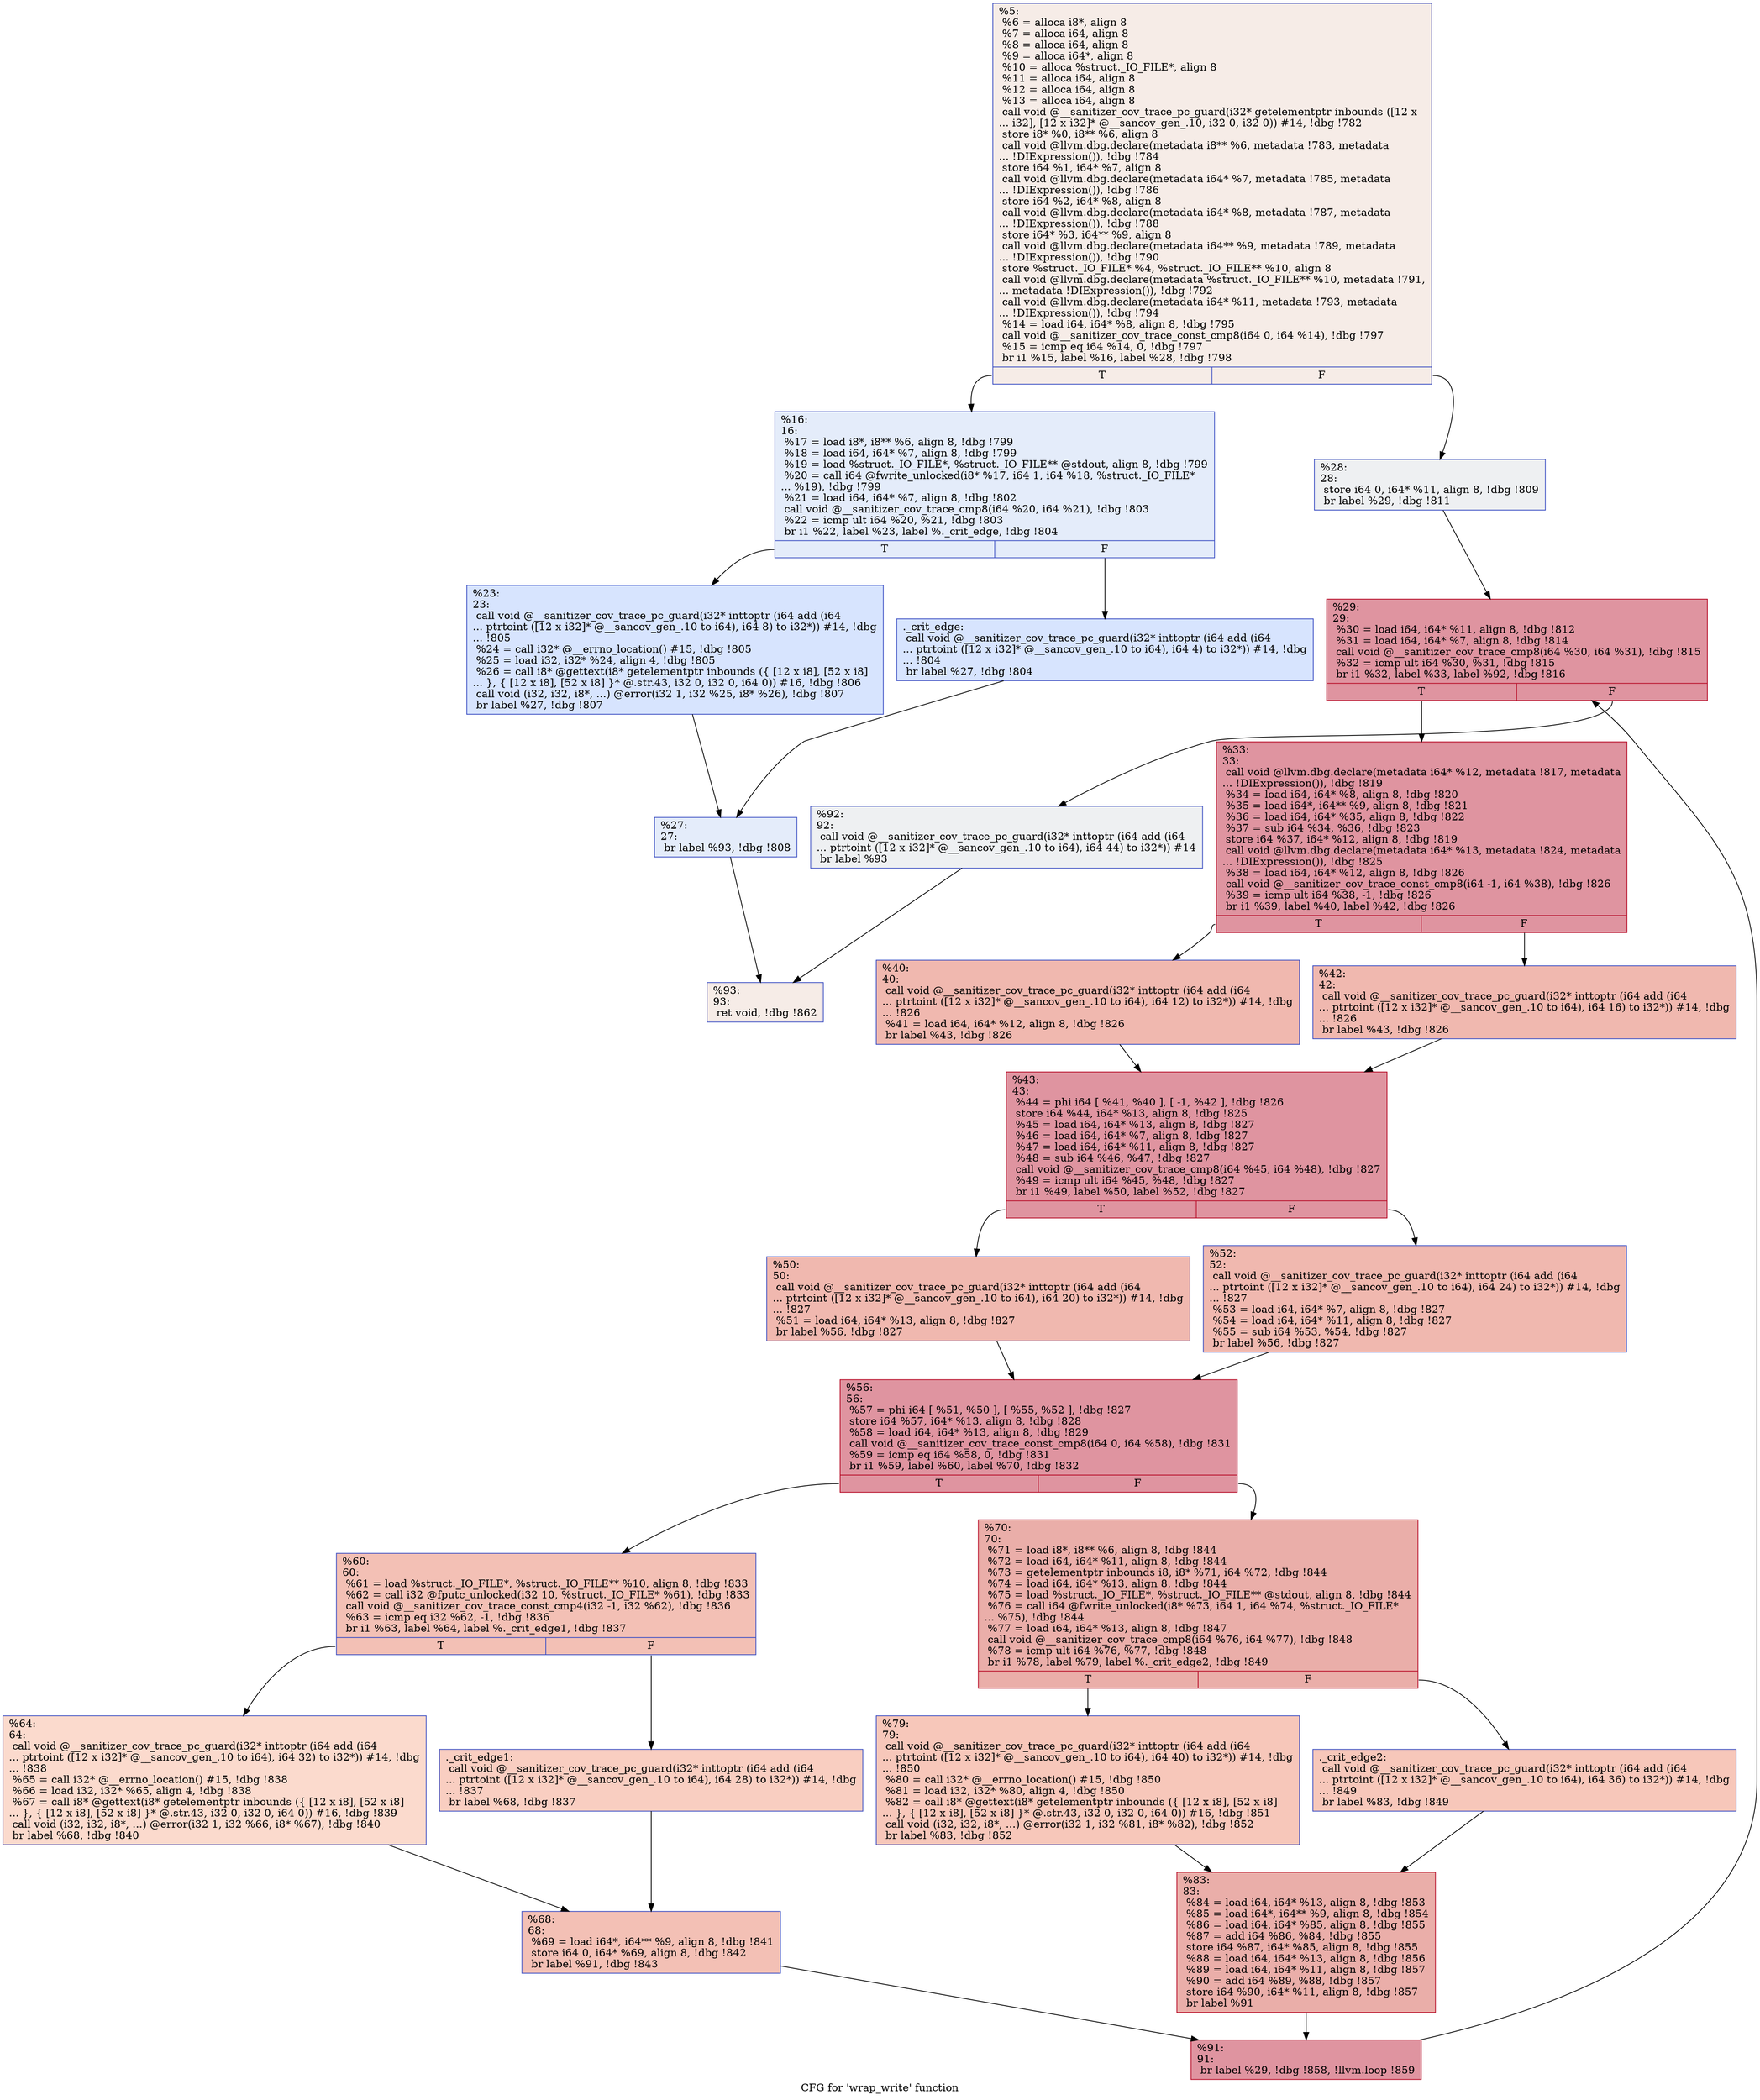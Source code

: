 digraph "CFG for 'wrap_write' function" {
	label="CFG for 'wrap_write' function";

	Node0x555ee4ec29f0 [shape=record,color="#3d50c3ff", style=filled, fillcolor="#ead5c970",label="{%5:\l  %6 = alloca i8*, align 8\l  %7 = alloca i64, align 8\l  %8 = alloca i64, align 8\l  %9 = alloca i64*, align 8\l  %10 = alloca %struct._IO_FILE*, align 8\l  %11 = alloca i64, align 8\l  %12 = alloca i64, align 8\l  %13 = alloca i64, align 8\l  call void @__sanitizer_cov_trace_pc_guard(i32* getelementptr inbounds ([12 x\l... i32], [12 x i32]* @__sancov_gen_.10, i32 0, i32 0)) #14, !dbg !782\l  store i8* %0, i8** %6, align 8\l  call void @llvm.dbg.declare(metadata i8** %6, metadata !783, metadata\l... !DIExpression()), !dbg !784\l  store i64 %1, i64* %7, align 8\l  call void @llvm.dbg.declare(metadata i64* %7, metadata !785, metadata\l... !DIExpression()), !dbg !786\l  store i64 %2, i64* %8, align 8\l  call void @llvm.dbg.declare(metadata i64* %8, metadata !787, metadata\l... !DIExpression()), !dbg !788\l  store i64* %3, i64** %9, align 8\l  call void @llvm.dbg.declare(metadata i64** %9, metadata !789, metadata\l... !DIExpression()), !dbg !790\l  store %struct._IO_FILE* %4, %struct._IO_FILE** %10, align 8\l  call void @llvm.dbg.declare(metadata %struct._IO_FILE** %10, metadata !791,\l... metadata !DIExpression()), !dbg !792\l  call void @llvm.dbg.declare(metadata i64* %11, metadata !793, metadata\l... !DIExpression()), !dbg !794\l  %14 = load i64, i64* %8, align 8, !dbg !795\l  call void @__sanitizer_cov_trace_const_cmp8(i64 0, i64 %14), !dbg !797\l  %15 = icmp eq i64 %14, 0, !dbg !797\l  br i1 %15, label %16, label %28, !dbg !798\l|{<s0>T|<s1>F}}"];
	Node0x555ee4ec29f0:s0 -> Node0x555ee4ec2e30;
	Node0x555ee4ec29f0:s1 -> Node0x555ee4ec2f70;
	Node0x555ee4ec2e30 [shape=record,color="#3d50c3ff", style=filled, fillcolor="#c1d4f470",label="{%16:\l16:                                               \l  %17 = load i8*, i8** %6, align 8, !dbg !799\l  %18 = load i64, i64* %7, align 8, !dbg !799\l  %19 = load %struct._IO_FILE*, %struct._IO_FILE** @stdout, align 8, !dbg !799\l  %20 = call i64 @fwrite_unlocked(i8* %17, i64 1, i64 %18, %struct._IO_FILE*\l... %19), !dbg !799\l  %21 = load i64, i64* %7, align 8, !dbg !802\l  call void @__sanitizer_cov_trace_cmp8(i64 %20, i64 %21), !dbg !803\l  %22 = icmp ult i64 %20, %21, !dbg !803\l  br i1 %22, label %23, label %._crit_edge, !dbg !804\l|{<s0>T|<s1>F}}"];
	Node0x555ee4ec2e30:s0 -> Node0x555ee4ec2ed0;
	Node0x555ee4ec2e30:s1 -> Node0x555ee4ec2e80;
	Node0x555ee4ec2e80 [shape=record,color="#3d50c3ff", style=filled, fillcolor="#a5c3fe70",label="{._crit_edge:                                      \l  call void @__sanitizer_cov_trace_pc_guard(i32* inttoptr (i64 add (i64\l... ptrtoint ([12 x i32]* @__sancov_gen_.10 to i64), i64 4) to i32*)) #14, !dbg\l... !804\l  br label %27, !dbg !804\l}"];
	Node0x555ee4ec2e80 -> Node0x555ee4ec2f20;
	Node0x555ee4ec2ed0 [shape=record,color="#3d50c3ff", style=filled, fillcolor="#a5c3fe70",label="{%23:\l23:                                               \l  call void @__sanitizer_cov_trace_pc_guard(i32* inttoptr (i64 add (i64\l... ptrtoint ([12 x i32]* @__sancov_gen_.10 to i64), i64 8) to i32*)) #14, !dbg\l... !805\l  %24 = call i32* @__errno_location() #15, !dbg !805\l  %25 = load i32, i32* %24, align 4, !dbg !805\l  %26 = call i8* @gettext(i8* getelementptr inbounds (\{ [12 x i8], [52 x i8]\l... \}, \{ [12 x i8], [52 x i8] \}* @.str.43, i32 0, i32 0, i64 0)) #16, !dbg !806\l  call void (i32, i32, i8*, ...) @error(i32 1, i32 %25, i8* %26), !dbg !807\l  br label %27, !dbg !807\l}"];
	Node0x555ee4ec2ed0 -> Node0x555ee4ec2f20;
	Node0x555ee4ec2f20 [shape=record,color="#3d50c3ff", style=filled, fillcolor="#c1d4f470",label="{%27:\l27:                                               \l  br label %93, !dbg !808\l}"];
	Node0x555ee4ec2f20 -> Node0x555ee4ec3560;
	Node0x555ee4ec2f70 [shape=record,color="#3d50c3ff", style=filled, fillcolor="#d9dce170",label="{%28:\l28:                                               \l  store i64 0, i64* %11, align 8, !dbg !809\l  br label %29, !dbg !811\l}"];
	Node0x555ee4ec2f70 -> Node0x555ee4ec2fc0;
	Node0x555ee4ec2fc0 [shape=record,color="#b70d28ff", style=filled, fillcolor="#b70d2870",label="{%29:\l29:                                               \l  %30 = load i64, i64* %11, align 8, !dbg !812\l  %31 = load i64, i64* %7, align 8, !dbg !814\l  call void @__sanitizer_cov_trace_cmp8(i64 %30, i64 %31), !dbg !815\l  %32 = icmp ult i64 %30, %31, !dbg !815\l  br i1 %32, label %33, label %92, !dbg !816\l|{<s0>T|<s1>F}}"];
	Node0x555ee4ec2fc0:s0 -> Node0x555ee4ec3010;
	Node0x555ee4ec2fc0:s1 -> Node0x555ee4ec3510;
	Node0x555ee4ec3010 [shape=record,color="#b70d28ff", style=filled, fillcolor="#b70d2870",label="{%33:\l33:                                               \l  call void @llvm.dbg.declare(metadata i64* %12, metadata !817, metadata\l... !DIExpression()), !dbg !819\l  %34 = load i64, i64* %8, align 8, !dbg !820\l  %35 = load i64*, i64** %9, align 8, !dbg !821\l  %36 = load i64, i64* %35, align 8, !dbg !822\l  %37 = sub i64 %34, %36, !dbg !823\l  store i64 %37, i64* %12, align 8, !dbg !819\l  call void @llvm.dbg.declare(metadata i64* %13, metadata !824, metadata\l... !DIExpression()), !dbg !825\l  %38 = load i64, i64* %12, align 8, !dbg !826\l  call void @__sanitizer_cov_trace_const_cmp8(i64 -1, i64 %38), !dbg !826\l  %39 = icmp ult i64 %38, -1, !dbg !826\l  br i1 %39, label %40, label %42, !dbg !826\l|{<s0>T|<s1>F}}"];
	Node0x555ee4ec3010:s0 -> Node0x555ee4ec3060;
	Node0x555ee4ec3010:s1 -> Node0x555ee4ec30b0;
	Node0x555ee4ec3060 [shape=record,color="#3d50c3ff", style=filled, fillcolor="#dc5d4a70",label="{%40:\l40:                                               \l  call void @__sanitizer_cov_trace_pc_guard(i32* inttoptr (i64 add (i64\l... ptrtoint ([12 x i32]* @__sancov_gen_.10 to i64), i64 12) to i32*)) #14, !dbg\l... !826\l  %41 = load i64, i64* %12, align 8, !dbg !826\l  br label %43, !dbg !826\l}"];
	Node0x555ee4ec3060 -> Node0x555ee4ec3100;
	Node0x555ee4ec30b0 [shape=record,color="#3d50c3ff", style=filled, fillcolor="#dc5d4a70",label="{%42:\l42:                                               \l  call void @__sanitizer_cov_trace_pc_guard(i32* inttoptr (i64 add (i64\l... ptrtoint ([12 x i32]* @__sancov_gen_.10 to i64), i64 16) to i32*)) #14, !dbg\l... !826\l  br label %43, !dbg !826\l}"];
	Node0x555ee4ec30b0 -> Node0x555ee4ec3100;
	Node0x555ee4ec3100 [shape=record,color="#b70d28ff", style=filled, fillcolor="#b70d2870",label="{%43:\l43:                                               \l  %44 = phi i64 [ %41, %40 ], [ -1, %42 ], !dbg !826\l  store i64 %44, i64* %13, align 8, !dbg !825\l  %45 = load i64, i64* %13, align 8, !dbg !827\l  %46 = load i64, i64* %7, align 8, !dbg !827\l  %47 = load i64, i64* %11, align 8, !dbg !827\l  %48 = sub i64 %46, %47, !dbg !827\l  call void @__sanitizer_cov_trace_cmp8(i64 %45, i64 %48), !dbg !827\l  %49 = icmp ult i64 %45, %48, !dbg !827\l  br i1 %49, label %50, label %52, !dbg !827\l|{<s0>T|<s1>F}}"];
	Node0x555ee4ec3100:s0 -> Node0x555ee4ec3150;
	Node0x555ee4ec3100:s1 -> Node0x555ee4ec31a0;
	Node0x555ee4ec3150 [shape=record,color="#3d50c3ff", style=filled, fillcolor="#dc5d4a70",label="{%50:\l50:                                               \l  call void @__sanitizer_cov_trace_pc_guard(i32* inttoptr (i64 add (i64\l... ptrtoint ([12 x i32]* @__sancov_gen_.10 to i64), i64 20) to i32*)) #14, !dbg\l... !827\l  %51 = load i64, i64* %13, align 8, !dbg !827\l  br label %56, !dbg !827\l}"];
	Node0x555ee4ec3150 -> Node0x555ee4ec31f0;
	Node0x555ee4ec31a0 [shape=record,color="#3d50c3ff", style=filled, fillcolor="#dc5d4a70",label="{%52:\l52:                                               \l  call void @__sanitizer_cov_trace_pc_guard(i32* inttoptr (i64 add (i64\l... ptrtoint ([12 x i32]* @__sancov_gen_.10 to i64), i64 24) to i32*)) #14, !dbg\l... !827\l  %53 = load i64, i64* %7, align 8, !dbg !827\l  %54 = load i64, i64* %11, align 8, !dbg !827\l  %55 = sub i64 %53, %54, !dbg !827\l  br label %56, !dbg !827\l}"];
	Node0x555ee4ec31a0 -> Node0x555ee4ec31f0;
	Node0x555ee4ec31f0 [shape=record,color="#b70d28ff", style=filled, fillcolor="#b70d2870",label="{%56:\l56:                                               \l  %57 = phi i64 [ %51, %50 ], [ %55, %52 ], !dbg !827\l  store i64 %57, i64* %13, align 8, !dbg !828\l  %58 = load i64, i64* %13, align 8, !dbg !829\l  call void @__sanitizer_cov_trace_const_cmp8(i64 0, i64 %58), !dbg !831\l  %59 = icmp eq i64 %58, 0, !dbg !831\l  br i1 %59, label %60, label %70, !dbg !832\l|{<s0>T|<s1>F}}"];
	Node0x555ee4ec31f0:s0 -> Node0x555ee4ec3240;
	Node0x555ee4ec31f0:s1 -> Node0x555ee4ec3380;
	Node0x555ee4ec3240 [shape=record,color="#3d50c3ff", style=filled, fillcolor="#e5705870",label="{%60:\l60:                                               \l  %61 = load %struct._IO_FILE*, %struct._IO_FILE** %10, align 8, !dbg !833\l  %62 = call i32 @fputc_unlocked(i32 10, %struct._IO_FILE* %61), !dbg !833\l  call void @__sanitizer_cov_trace_const_cmp4(i32 -1, i32 %62), !dbg !836\l  %63 = icmp eq i32 %62, -1, !dbg !836\l  br i1 %63, label %64, label %._crit_edge1, !dbg !837\l|{<s0>T|<s1>F}}"];
	Node0x555ee4ec3240:s0 -> Node0x555ee4ec32e0;
	Node0x555ee4ec3240:s1 -> Node0x555ee4ec3290;
	Node0x555ee4ec3290 [shape=record,color="#3d50c3ff", style=filled, fillcolor="#f2907270",label="{._crit_edge1:                                     \l  call void @__sanitizer_cov_trace_pc_guard(i32* inttoptr (i64 add (i64\l... ptrtoint ([12 x i32]* @__sancov_gen_.10 to i64), i64 28) to i32*)) #14, !dbg\l... !837\l  br label %68, !dbg !837\l}"];
	Node0x555ee4ec3290 -> Node0x555ee4ec3330;
	Node0x555ee4ec32e0 [shape=record,color="#3d50c3ff", style=filled, fillcolor="#f7ac8e70",label="{%64:\l64:                                               \l  call void @__sanitizer_cov_trace_pc_guard(i32* inttoptr (i64 add (i64\l... ptrtoint ([12 x i32]* @__sancov_gen_.10 to i64), i64 32) to i32*)) #14, !dbg\l... !838\l  %65 = call i32* @__errno_location() #15, !dbg !838\l  %66 = load i32, i32* %65, align 4, !dbg !838\l  %67 = call i8* @gettext(i8* getelementptr inbounds (\{ [12 x i8], [52 x i8]\l... \}, \{ [12 x i8], [52 x i8] \}* @.str.43, i32 0, i32 0, i64 0)) #16, !dbg !839\l  call void (i32, i32, i8*, ...) @error(i32 1, i32 %66, i8* %67), !dbg !840\l  br label %68, !dbg !840\l}"];
	Node0x555ee4ec32e0 -> Node0x555ee4ec3330;
	Node0x555ee4ec3330 [shape=record,color="#3d50c3ff", style=filled, fillcolor="#e5705870",label="{%68:\l68:                                               \l  %69 = load i64*, i64** %9, align 8, !dbg !841\l  store i64 0, i64* %69, align 8, !dbg !842\l  br label %91, !dbg !843\l}"];
	Node0x555ee4ec3330 -> Node0x555ee4ec34c0;
	Node0x555ee4ec3380 [shape=record,color="#b70d28ff", style=filled, fillcolor="#d0473d70",label="{%70:\l70:                                               \l  %71 = load i8*, i8** %6, align 8, !dbg !844\l  %72 = load i64, i64* %11, align 8, !dbg !844\l  %73 = getelementptr inbounds i8, i8* %71, i64 %72, !dbg !844\l  %74 = load i64, i64* %13, align 8, !dbg !844\l  %75 = load %struct._IO_FILE*, %struct._IO_FILE** @stdout, align 8, !dbg !844\l  %76 = call i64 @fwrite_unlocked(i8* %73, i64 1, i64 %74, %struct._IO_FILE*\l... %75), !dbg !844\l  %77 = load i64, i64* %13, align 8, !dbg !847\l  call void @__sanitizer_cov_trace_cmp8(i64 %76, i64 %77), !dbg !848\l  %78 = icmp ult i64 %76, %77, !dbg !848\l  br i1 %78, label %79, label %._crit_edge2, !dbg !849\l|{<s0>T|<s1>F}}"];
	Node0x555ee4ec3380:s0 -> Node0x555ee4ec3420;
	Node0x555ee4ec3380:s1 -> Node0x555ee4ec33d0;
	Node0x555ee4ec33d0 [shape=record,color="#3d50c3ff", style=filled, fillcolor="#ec7f6370",label="{._crit_edge2:                                     \l  call void @__sanitizer_cov_trace_pc_guard(i32* inttoptr (i64 add (i64\l... ptrtoint ([12 x i32]* @__sancov_gen_.10 to i64), i64 36) to i32*)) #14, !dbg\l... !849\l  br label %83, !dbg !849\l}"];
	Node0x555ee4ec33d0 -> Node0x555ee4ec3470;
	Node0x555ee4ec3420 [shape=record,color="#3d50c3ff", style=filled, fillcolor="#ec7f6370",label="{%79:\l79:                                               \l  call void @__sanitizer_cov_trace_pc_guard(i32* inttoptr (i64 add (i64\l... ptrtoint ([12 x i32]* @__sancov_gen_.10 to i64), i64 40) to i32*)) #14, !dbg\l... !850\l  %80 = call i32* @__errno_location() #15, !dbg !850\l  %81 = load i32, i32* %80, align 4, !dbg !850\l  %82 = call i8* @gettext(i8* getelementptr inbounds (\{ [12 x i8], [52 x i8]\l... \}, \{ [12 x i8], [52 x i8] \}* @.str.43, i32 0, i32 0, i64 0)) #16, !dbg !851\l  call void (i32, i32, i8*, ...) @error(i32 1, i32 %81, i8* %82), !dbg !852\l  br label %83, !dbg !852\l}"];
	Node0x555ee4ec3420 -> Node0x555ee4ec3470;
	Node0x555ee4ec3470 [shape=record,color="#b70d28ff", style=filled, fillcolor="#d0473d70",label="{%83:\l83:                                               \l  %84 = load i64, i64* %13, align 8, !dbg !853\l  %85 = load i64*, i64** %9, align 8, !dbg !854\l  %86 = load i64, i64* %85, align 8, !dbg !855\l  %87 = add i64 %86, %84, !dbg !855\l  store i64 %87, i64* %85, align 8, !dbg !855\l  %88 = load i64, i64* %13, align 8, !dbg !856\l  %89 = load i64, i64* %11, align 8, !dbg !857\l  %90 = add i64 %89, %88, !dbg !857\l  store i64 %90, i64* %11, align 8, !dbg !857\l  br label %91\l}"];
	Node0x555ee4ec3470 -> Node0x555ee4ec34c0;
	Node0x555ee4ec34c0 [shape=record,color="#b70d28ff", style=filled, fillcolor="#b70d2870",label="{%91:\l91:                                               \l  br label %29, !dbg !858, !llvm.loop !859\l}"];
	Node0x555ee4ec34c0 -> Node0x555ee4ec2fc0;
	Node0x555ee4ec3510 [shape=record,color="#3d50c3ff", style=filled, fillcolor="#d9dce170",label="{%92:\l92:                                               \l  call void @__sanitizer_cov_trace_pc_guard(i32* inttoptr (i64 add (i64\l... ptrtoint ([12 x i32]* @__sancov_gen_.10 to i64), i64 44) to i32*)) #14\l  br label %93\l}"];
	Node0x555ee4ec3510 -> Node0x555ee4ec3560;
	Node0x555ee4ec3560 [shape=record,color="#3d50c3ff", style=filled, fillcolor="#ead5c970",label="{%93:\l93:                                               \l  ret void, !dbg !862\l}"];
}
